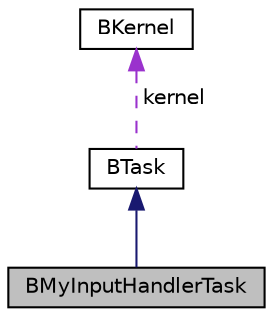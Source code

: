 digraph "BMyInputHandlerTask"
{
 // LATEX_PDF_SIZE
  edge [fontname="Helvetica",fontsize="10",labelfontname="Helvetica",labelfontsize="10"];
  node [fontname="Helvetica",fontsize="10",shape=record];
  Node1 [label="BMyInputHandlerTask",height=0.2,width=0.4,color="black", fillcolor="grey75", style="filled", fontcolor="black",tooltip=" "];
  Node2 -> Node1 [dir="back",color="midnightblue",fontsize="10",style="solid"];
  Node2 [label="BTask",height=0.2,width=0.4,color="black", fillcolor="white", style="filled",URL="$class_b_task.html",tooltip=" "];
  Node3 -> Node2 [dir="back",color="darkorchid3",fontsize="10",style="dashed",label=" kernel" ];
  Node3 [label="BKernel",height=0.2,width=0.4,color="black", fillcolor="white", style="filled",URL="$class_b_kernel.html",tooltip=" "];
}
